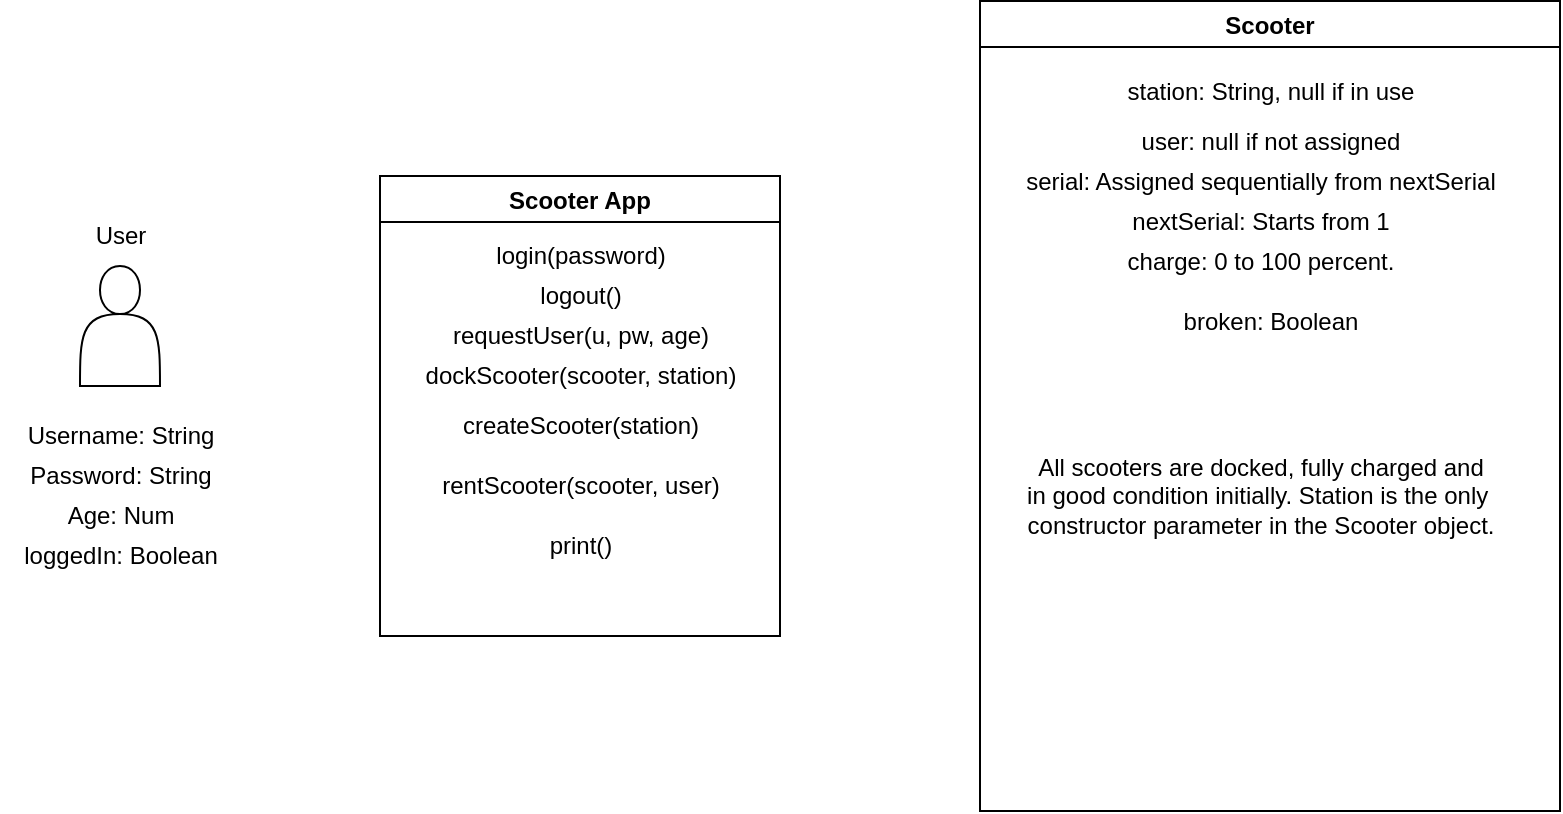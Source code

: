 <mxfile>
    <diagram id="2wjYIa9l68RJOtHkyrHY" name="Page-1">
        <mxGraphModel dx="1066" dy="533" grid="1" gridSize="10" guides="1" tooltips="1" connect="1" arrows="1" fold="1" page="1" pageScale="1" pageWidth="827" pageHeight="1169" math="0" shadow="0">
            <root>
                <mxCell id="0"/>
                <mxCell id="1" parent="0"/>
                <mxCell id="2" value="" style="shape=actor;whiteSpace=wrap;html=1;" vertex="1" parent="1">
                    <mxGeometry x="40" y="240" width="40" height="60" as="geometry"/>
                </mxCell>
                <mxCell id="3" value="User" style="text;html=1;align=center;verticalAlign=middle;resizable=0;points=[];autosize=1;strokeColor=none;fillColor=none;" vertex="1" parent="1">
                    <mxGeometry x="35" y="210" width="50" height="30" as="geometry"/>
                </mxCell>
                <mxCell id="4" value="Scooter" style="swimlane;" vertex="1" parent="1">
                    <mxGeometry x="490" y="107.5" width="290" height="405" as="geometry"/>
                </mxCell>
                <mxCell id="10" value="user: null if not assigned" style="text;html=1;align=center;verticalAlign=middle;resizable=0;points=[];autosize=1;strokeColor=none;fillColor=none;" vertex="1" parent="4">
                    <mxGeometry x="70" y="55" width="150" height="30" as="geometry"/>
                </mxCell>
                <mxCell id="9" value="station: String, null if in use" style="text;html=1;align=center;verticalAlign=middle;resizable=0;points=[];autosize=1;strokeColor=none;fillColor=none;" vertex="1" parent="4">
                    <mxGeometry x="60" y="30" width="170" height="30" as="geometry"/>
                </mxCell>
                <mxCell id="11" value="serial: Assigned sequentially from nextSerial" style="text;html=1;align=center;verticalAlign=middle;resizable=0;points=[];autosize=1;strokeColor=none;fillColor=none;" vertex="1" parent="4">
                    <mxGeometry x="10" y="75" width="260" height="30" as="geometry"/>
                </mxCell>
                <mxCell id="12" value="nextSerial: Starts from 1" style="text;html=1;align=center;verticalAlign=middle;resizable=0;points=[];autosize=1;strokeColor=none;fillColor=none;" vertex="1" parent="4">
                    <mxGeometry x="65" y="95" width="150" height="30" as="geometry"/>
                </mxCell>
                <mxCell id="13" value="charge: 0 to 100 percent." style="text;html=1;align=center;verticalAlign=middle;resizable=0;points=[];autosize=1;strokeColor=none;fillColor=none;" vertex="1" parent="4">
                    <mxGeometry x="60" y="115" width="160" height="30" as="geometry"/>
                </mxCell>
                <mxCell id="14" value="broken: Boolean" style="text;html=1;align=center;verticalAlign=middle;resizable=0;points=[];autosize=1;strokeColor=none;fillColor=none;" vertex="1" parent="4">
                    <mxGeometry x="90" y="145" width="110" height="30" as="geometry"/>
                </mxCell>
                <mxCell id="25" value="All scooters are docked, fully charged and &lt;br&gt;in good condition initially. Station is the only&amp;nbsp;&lt;br&gt;constructor parameter in the Scooter object." style="text;html=1;align=center;verticalAlign=middle;resizable=0;points=[];autosize=1;strokeColor=none;fillColor=none;" vertex="1" parent="4">
                    <mxGeometry x="10" y="217.5" width="260" height="60" as="geometry"/>
                </mxCell>
                <mxCell id="5" value="Username: String" style="text;html=1;align=center;verticalAlign=middle;resizable=0;points=[];autosize=1;strokeColor=none;fillColor=none;" vertex="1" parent="1">
                    <mxGeometry y="310" width="120" height="30" as="geometry"/>
                </mxCell>
                <mxCell id="6" value="Password: String" style="text;html=1;align=center;verticalAlign=middle;resizable=0;points=[];autosize=1;strokeColor=none;fillColor=none;" vertex="1" parent="1">
                    <mxGeometry x="5" y="330" width="110" height="30" as="geometry"/>
                </mxCell>
                <mxCell id="7" value="Age: Num" style="text;html=1;align=center;verticalAlign=middle;resizable=0;points=[];autosize=1;strokeColor=none;fillColor=none;" vertex="1" parent="1">
                    <mxGeometry x="20" y="350" width="80" height="30" as="geometry"/>
                </mxCell>
                <mxCell id="8" value="loggedIn: Boolean" style="text;html=1;align=center;verticalAlign=middle;resizable=0;points=[];autosize=1;strokeColor=none;fillColor=none;" vertex="1" parent="1">
                    <mxGeometry y="370" width="120" height="30" as="geometry"/>
                </mxCell>
                <mxCell id="16" value="Scooter App" style="swimlane;" vertex="1" parent="1">
                    <mxGeometry x="190" y="195" width="200" height="230" as="geometry"/>
                </mxCell>
                <mxCell id="17" value="login(password)" style="text;html=1;align=center;verticalAlign=middle;resizable=0;points=[];autosize=1;strokeColor=none;fillColor=none;" vertex="1" parent="16">
                    <mxGeometry x="45" y="25" width="110" height="30" as="geometry"/>
                </mxCell>
                <mxCell id="18" value="logout()" style="text;html=1;align=center;verticalAlign=middle;resizable=0;points=[];autosize=1;strokeColor=none;fillColor=none;" vertex="1" parent="16">
                    <mxGeometry x="70" y="45" width="60" height="30" as="geometry"/>
                </mxCell>
                <mxCell id="20" value="dockScooter(scooter, station)" style="text;html=1;align=center;verticalAlign=middle;resizable=0;points=[];autosize=1;strokeColor=none;fillColor=none;" vertex="1" parent="16">
                    <mxGeometry x="10" y="85" width="180" height="30" as="geometry"/>
                </mxCell>
                <mxCell id="19" value="requestUser(u, pw, age)" style="text;html=1;align=center;verticalAlign=middle;resizable=0;points=[];autosize=1;strokeColor=none;fillColor=none;" vertex="1" parent="16">
                    <mxGeometry x="25" y="65" width="150" height="30" as="geometry"/>
                </mxCell>
                <mxCell id="23" value="print()" style="text;html=1;align=center;verticalAlign=middle;resizable=0;points=[];autosize=1;strokeColor=none;fillColor=none;" vertex="1" parent="16">
                    <mxGeometry x="75" y="170" width="50" height="30" as="geometry"/>
                </mxCell>
                <mxCell id="22" value="createScooter(station)" style="text;html=1;align=center;verticalAlign=middle;resizable=0;points=[];autosize=1;strokeColor=none;fillColor=none;" vertex="1" parent="16">
                    <mxGeometry x="30" y="110" width="140" height="30" as="geometry"/>
                </mxCell>
                <mxCell id="24" value="rentScooter(scooter, user)" style="text;html=1;align=center;verticalAlign=middle;resizable=0;points=[];autosize=1;strokeColor=none;fillColor=none;" vertex="1" parent="16">
                    <mxGeometry x="20" y="140" width="160" height="30" as="geometry"/>
                </mxCell>
            </root>
        </mxGraphModel>
    </diagram>
</mxfile>